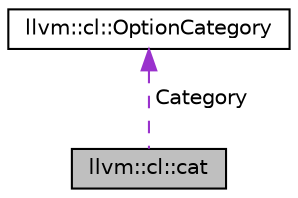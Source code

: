 digraph "llvm::cl::cat"
{
 // LATEX_PDF_SIZE
  bgcolor="transparent";
  edge [fontname="Helvetica",fontsize="10",labelfontname="Helvetica",labelfontsize="10"];
  node [fontname="Helvetica",fontsize="10",shape=record];
  Node1 [label="llvm::cl::cat",height=0.2,width=0.4,color="black", fillcolor="grey75", style="filled", fontcolor="black",tooltip=" "];
  Node2 -> Node1 [dir="back",color="darkorchid3",fontsize="10",style="dashed",label=" Category" ,fontname="Helvetica"];
  Node2 [label="llvm::cl::OptionCategory",height=0.2,width=0.4,color="black",URL="$classllvm_1_1cl_1_1OptionCategory.html",tooltip=" "];
}

